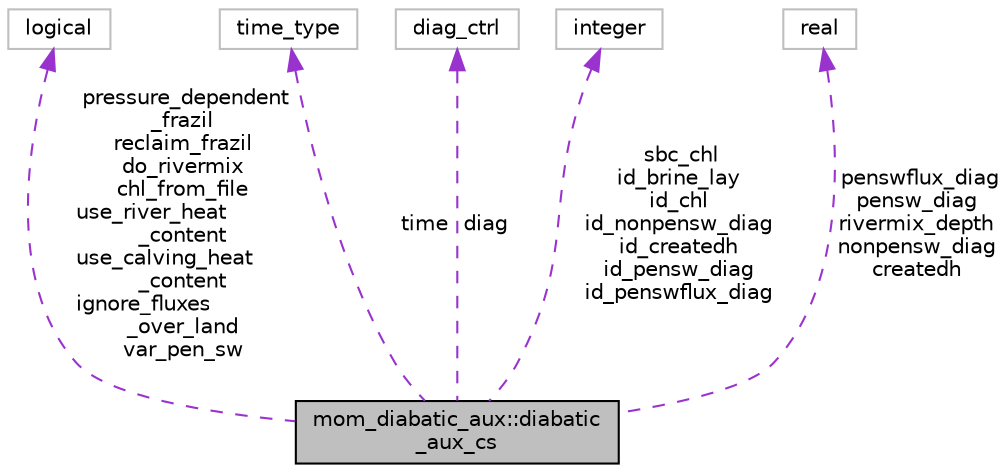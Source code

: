 digraph "mom_diabatic_aux::diabatic_aux_cs"
{
 // INTERACTIVE_SVG=YES
 // LATEX_PDF_SIZE
  edge [fontname="Helvetica",fontsize="10",labelfontname="Helvetica",labelfontsize="10"];
  node [fontname="Helvetica",fontsize="10",shape=record];
  Node1 [label="mom_diabatic_aux::diabatic\l_aux_cs",height=0.2,width=0.4,color="black", fillcolor="grey75", style="filled", fontcolor="black",tooltip="Control structure for diabatic_aux."];
  Node2 -> Node1 [dir="back",color="darkorchid3",fontsize="10",style="dashed",label=" pressure_dependent\l_frazil\nreclaim_frazil\ndo_rivermix\nchl_from_file\nuse_river_heat\l_content\nuse_calving_heat\l_content\nignore_fluxes\l_over_land\nvar_pen_sw" ,fontname="Helvetica"];
  Node2 [label="logical",height=0.2,width=0.4,color="grey75", fillcolor="white", style="filled",tooltip=" "];
  Node3 -> Node1 [dir="back",color="darkorchid3",fontsize="10",style="dashed",label=" time" ,fontname="Helvetica"];
  Node3 [label="time_type",height=0.2,width=0.4,color="grey75", fillcolor="white", style="filled",tooltip=" "];
  Node4 -> Node1 [dir="back",color="darkorchid3",fontsize="10",style="dashed",label=" diag" ,fontname="Helvetica"];
  Node4 [label="diag_ctrl",height=0.2,width=0.4,color="grey75", fillcolor="white", style="filled",tooltip=" "];
  Node5 -> Node1 [dir="back",color="darkorchid3",fontsize="10",style="dashed",label=" sbc_chl\nid_brine_lay\nid_chl\nid_nonpensw_diag\nid_createdh\nid_pensw_diag\nid_penswflux_diag" ,fontname="Helvetica"];
  Node5 [label="integer",height=0.2,width=0.4,color="grey75", fillcolor="white", style="filled",tooltip=" "];
  Node6 -> Node1 [dir="back",color="darkorchid3",fontsize="10",style="dashed",label=" penswflux_diag\npensw_diag\nrivermix_depth\nnonpensw_diag\ncreatedh" ,fontname="Helvetica"];
  Node6 [label="real",height=0.2,width=0.4,color="grey75", fillcolor="white", style="filled",tooltip=" "];
}
